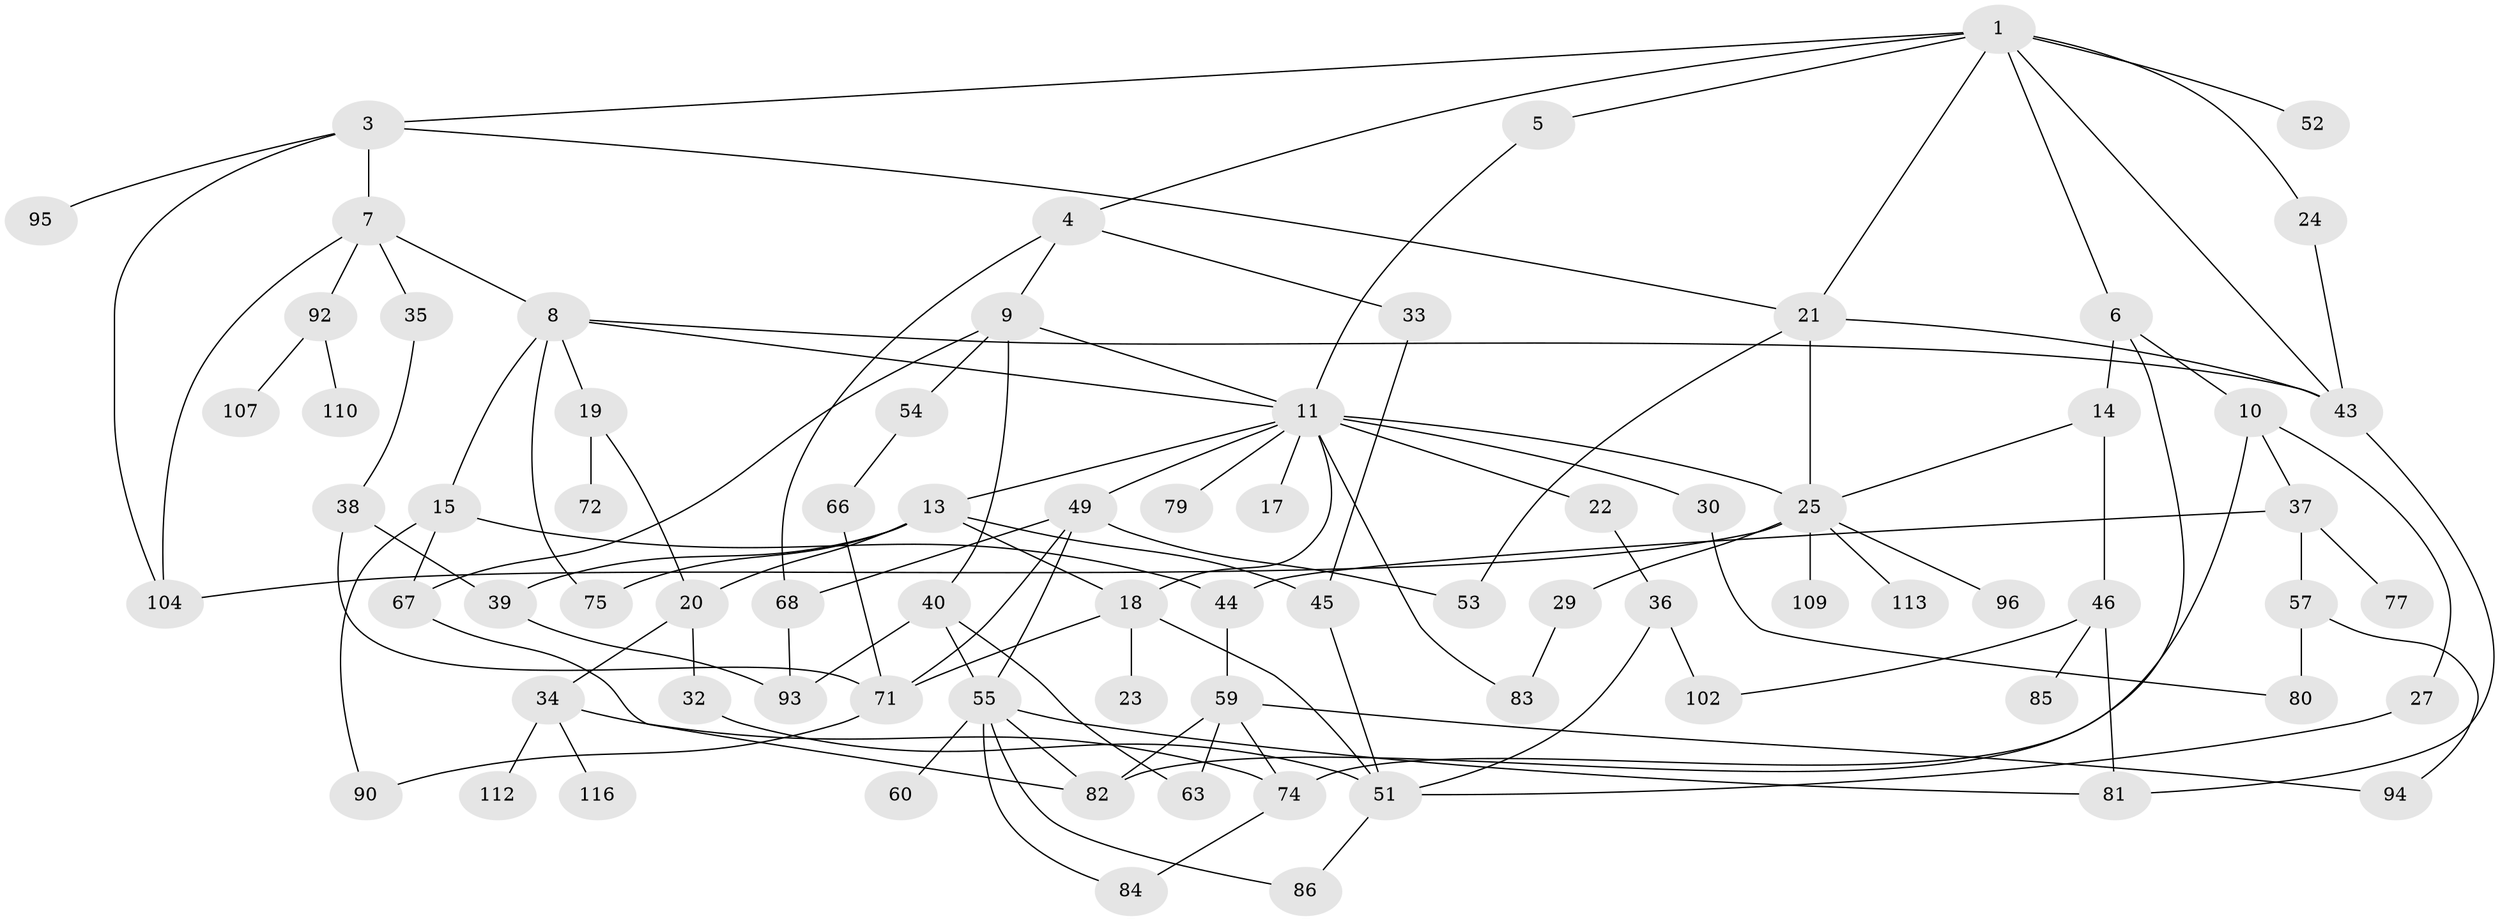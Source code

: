 // original degree distribution, {7: 0.02586206896551724, 3: 0.2672413793103448, 5: 0.09482758620689655, 2: 0.2672413793103448, 11: 0.008620689655172414, 1: 0.22413793103448276, 4: 0.10344827586206896, 6: 0.008620689655172414}
// Generated by graph-tools (version 1.1) at 2025/41/03/06/25 10:41:26]
// undirected, 78 vertices, 121 edges
graph export_dot {
graph [start="1"]
  node [color=gray90,style=filled];
  1 [super="+2"];
  3 [super="+114"];
  4 [super="+56"];
  5;
  6 [super="+98"];
  7 [super="+31"];
  8 [super="+12"];
  9 [super="+41"];
  10 [super="+26"];
  11 [super="+16"];
  13 [super="+108"];
  14 [super="+87"];
  15 [super="+73"];
  17;
  18 [super="+48"];
  19 [super="+97"];
  20 [super="+28"];
  21 [super="+50"];
  22;
  23;
  24 [super="+64"];
  25 [super="+42"];
  27 [super="+47"];
  29;
  30 [super="+65"];
  32;
  33;
  34 [super="+89"];
  35;
  36 [super="+111"];
  37;
  38 [super="+91"];
  39;
  40 [super="+61"];
  43 [super="+115"];
  44;
  45 [super="+62"];
  46 [super="+100"];
  49 [super="+70"];
  51 [super="+69"];
  52 [super="+88"];
  53;
  54 [super="+58"];
  55 [super="+76"];
  57 [super="+103"];
  59 [super="+78"];
  60;
  63;
  66;
  67;
  68;
  71 [super="+106"];
  72;
  74 [super="+99"];
  75;
  77;
  79;
  80;
  81 [super="+105"];
  82;
  83;
  84;
  85;
  86;
  90;
  92;
  93 [super="+101"];
  94;
  95;
  96;
  102;
  104;
  107;
  109;
  110;
  112;
  113;
  116;
  1 -- 3;
  1 -- 4;
  1 -- 5;
  1 -- 6;
  1 -- 24;
  1 -- 52;
  1 -- 43;
  1 -- 21;
  3 -- 7 [weight=2];
  3 -- 95;
  3 -- 104;
  3 -- 21;
  4 -- 9;
  4 -- 33;
  4 -- 68;
  5 -- 11;
  6 -- 10;
  6 -- 14;
  6 -- 74 [weight=2];
  7 -- 8;
  7 -- 92;
  7 -- 104;
  7 -- 35;
  8 -- 11;
  8 -- 15;
  8 -- 43;
  8 -- 19;
  8 -- 75;
  9 -- 40;
  9 -- 67;
  9 -- 11;
  9 -- 54;
  10 -- 82;
  10 -- 27;
  10 -- 37;
  11 -- 13;
  11 -- 17;
  11 -- 22;
  11 -- 25;
  11 -- 30;
  11 -- 49;
  11 -- 79;
  11 -- 83;
  11 -- 18;
  13 -- 18;
  13 -- 20;
  13 -- 39;
  13 -- 75;
  13 -- 45;
  14 -- 46;
  14 -- 25;
  15 -- 90;
  15 -- 67;
  15 -- 44;
  18 -- 23;
  18 -- 51;
  18 -- 71;
  19 -- 72;
  19 -- 20;
  20 -- 32;
  20 -- 34;
  21 -- 53;
  21 -- 25;
  21 -- 43;
  22 -- 36;
  24 -- 43;
  25 -- 29;
  25 -- 109;
  25 -- 96;
  25 -- 113;
  25 -- 104;
  27 -- 51;
  29 -- 83;
  30 -- 80;
  32 -- 51;
  33 -- 45;
  34 -- 116;
  34 -- 112;
  34 -- 74;
  35 -- 38;
  36 -- 102;
  36 -- 51;
  37 -- 44;
  37 -- 57;
  37 -- 77;
  38 -- 71;
  38 -- 39;
  39 -- 93;
  40 -- 55;
  40 -- 63;
  40 -- 93;
  43 -- 81;
  44 -- 59;
  45 -- 51;
  46 -- 85;
  46 -- 81;
  46 -- 102;
  49 -- 53;
  49 -- 55;
  49 -- 71;
  49 -- 68;
  51 -- 86;
  54 -- 66;
  55 -- 60;
  55 -- 84;
  55 -- 82;
  55 -- 86;
  55 -- 81;
  57 -- 94;
  57 -- 80;
  59 -- 63;
  59 -- 82;
  59 -- 74;
  59 -- 94;
  66 -- 71;
  67 -- 82;
  68 -- 93;
  71 -- 90;
  74 -- 84;
  92 -- 107;
  92 -- 110;
}
